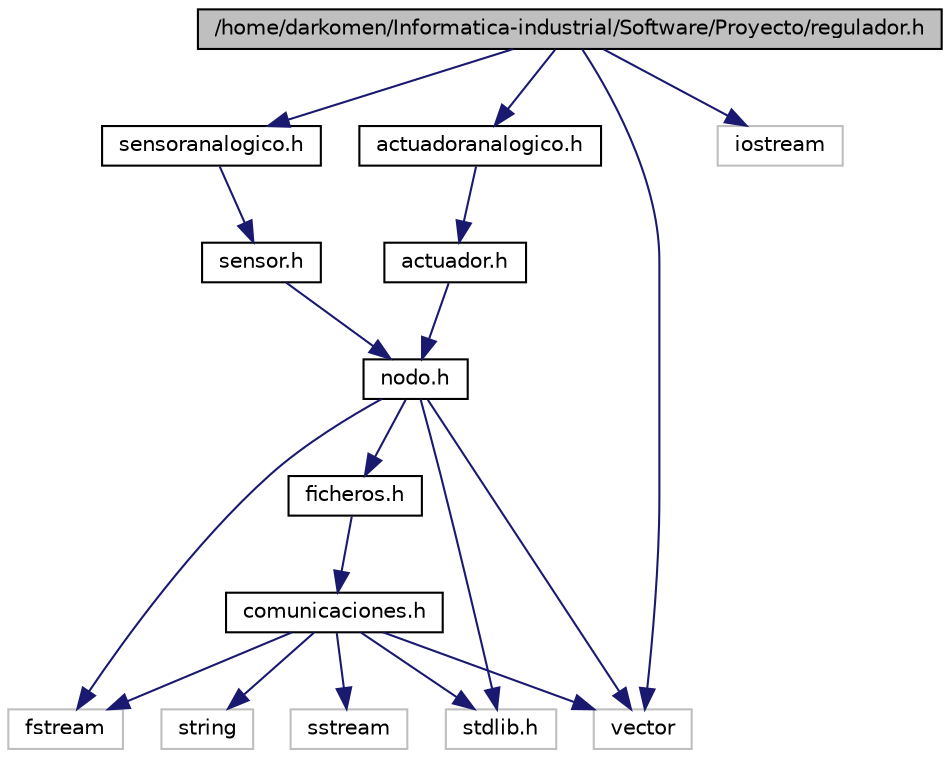 digraph G
{
  edge [fontname="Helvetica",fontsize="10",labelfontname="Helvetica",labelfontsize="10"];
  node [fontname="Helvetica",fontsize="10",shape=record];
  Node1 [label="/home/darkomen/Informatica-industrial/Software/Proyecto/regulador.h",height=0.2,width=0.4,color="black", fillcolor="grey75", style="filled" fontcolor="black"];
  Node1 -> Node2 [color="midnightblue",fontsize="10",style="solid",fontname="Helvetica"];
  Node2 [label="sensoranalogico.h",height=0.2,width=0.4,color="black", fillcolor="white", style="filled",URL="$sensoranalogico_8h.html"];
  Node2 -> Node3 [color="midnightblue",fontsize="10",style="solid",fontname="Helvetica"];
  Node3 [label="sensor.h",height=0.2,width=0.4,color="black", fillcolor="white", style="filled",URL="$sensor_8h.html"];
  Node3 -> Node4 [color="midnightblue",fontsize="10",style="solid",fontname="Helvetica"];
  Node4 [label="nodo.h",height=0.2,width=0.4,color="black", fillcolor="white", style="filled",URL="$nodo_8h.html"];
  Node4 -> Node5 [color="midnightblue",fontsize="10",style="solid",fontname="Helvetica"];
  Node5 [label="ficheros.h",height=0.2,width=0.4,color="black", fillcolor="white", style="filled",URL="$ficheros_8h.html"];
  Node5 -> Node6 [color="midnightblue",fontsize="10",style="solid",fontname="Helvetica"];
  Node6 [label="comunicaciones.h",height=0.2,width=0.4,color="black", fillcolor="white", style="filled",URL="$comunicaciones_8h.html"];
  Node6 -> Node7 [color="midnightblue",fontsize="10",style="solid",fontname="Helvetica"];
  Node7 [label="string",height=0.2,width=0.4,color="grey75", fillcolor="white", style="filled"];
  Node6 -> Node8 [color="midnightblue",fontsize="10",style="solid",fontname="Helvetica"];
  Node8 [label="sstream",height=0.2,width=0.4,color="grey75", fillcolor="white", style="filled"];
  Node6 -> Node9 [color="midnightblue",fontsize="10",style="solid",fontname="Helvetica"];
  Node9 [label="vector",height=0.2,width=0.4,color="grey75", fillcolor="white", style="filled"];
  Node6 -> Node10 [color="midnightblue",fontsize="10",style="solid",fontname="Helvetica"];
  Node10 [label="fstream",height=0.2,width=0.4,color="grey75", fillcolor="white", style="filled"];
  Node6 -> Node11 [color="midnightblue",fontsize="10",style="solid",fontname="Helvetica"];
  Node11 [label="stdlib.h",height=0.2,width=0.4,color="grey75", fillcolor="white", style="filled"];
  Node4 -> Node11 [color="midnightblue",fontsize="10",style="solid",fontname="Helvetica"];
  Node4 -> Node9 [color="midnightblue",fontsize="10",style="solid",fontname="Helvetica"];
  Node4 -> Node10 [color="midnightblue",fontsize="10",style="solid",fontname="Helvetica"];
  Node1 -> Node12 [color="midnightblue",fontsize="10",style="solid",fontname="Helvetica"];
  Node12 [label="actuadoranalogico.h",height=0.2,width=0.4,color="black", fillcolor="white", style="filled",URL="$actuadoranalogico_8h.html"];
  Node12 -> Node13 [color="midnightblue",fontsize="10",style="solid",fontname="Helvetica"];
  Node13 [label="actuador.h",height=0.2,width=0.4,color="black", fillcolor="white", style="filled",URL="$actuador_8h.html"];
  Node13 -> Node4 [color="midnightblue",fontsize="10",style="solid",fontname="Helvetica"];
  Node1 -> Node9 [color="midnightblue",fontsize="10",style="solid",fontname="Helvetica"];
  Node1 -> Node14 [color="midnightblue",fontsize="10",style="solid",fontname="Helvetica"];
  Node14 [label="iostream",height=0.2,width=0.4,color="grey75", fillcolor="white", style="filled"];
}
